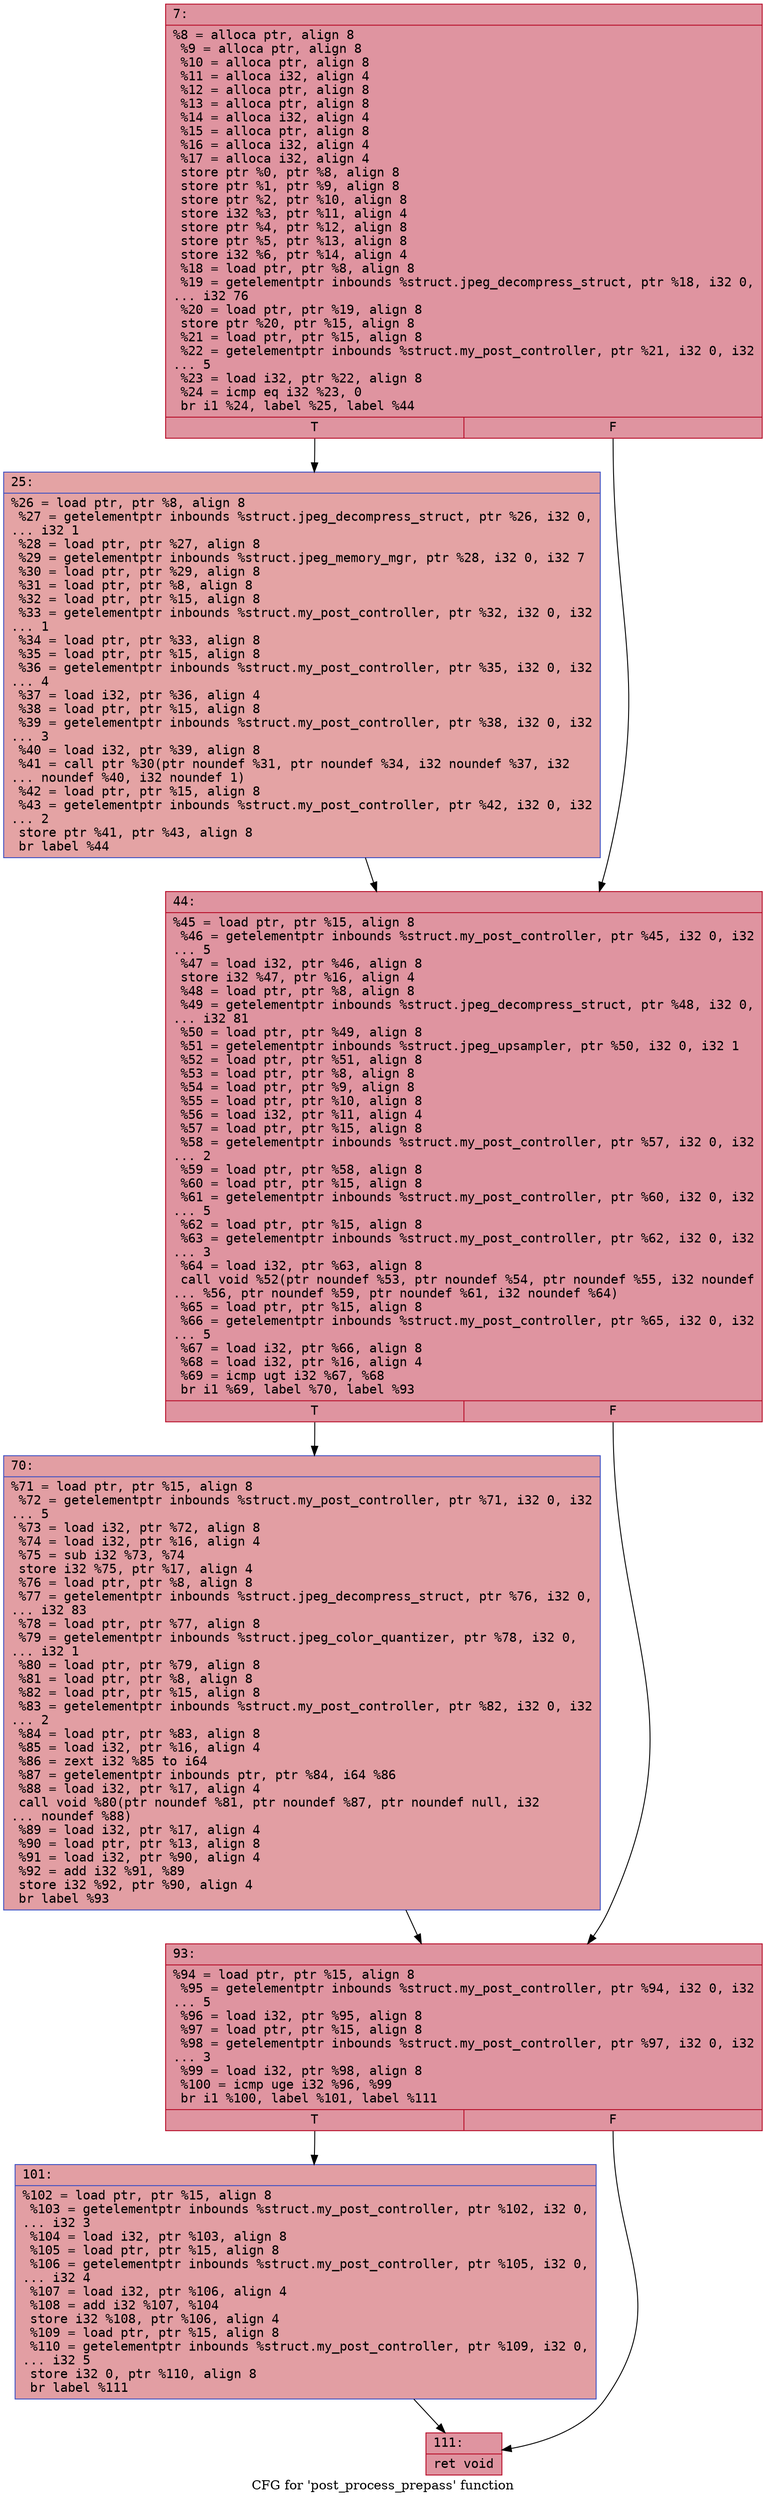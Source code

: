 digraph "CFG for 'post_process_prepass' function" {
	label="CFG for 'post_process_prepass' function";

	Node0x600001d02800 [shape=record,color="#b70d28ff", style=filled, fillcolor="#b70d2870" fontname="Courier",label="{7:\l|  %8 = alloca ptr, align 8\l  %9 = alloca ptr, align 8\l  %10 = alloca ptr, align 8\l  %11 = alloca i32, align 4\l  %12 = alloca ptr, align 8\l  %13 = alloca ptr, align 8\l  %14 = alloca i32, align 4\l  %15 = alloca ptr, align 8\l  %16 = alloca i32, align 4\l  %17 = alloca i32, align 4\l  store ptr %0, ptr %8, align 8\l  store ptr %1, ptr %9, align 8\l  store ptr %2, ptr %10, align 8\l  store i32 %3, ptr %11, align 4\l  store ptr %4, ptr %12, align 8\l  store ptr %5, ptr %13, align 8\l  store i32 %6, ptr %14, align 4\l  %18 = load ptr, ptr %8, align 8\l  %19 = getelementptr inbounds %struct.jpeg_decompress_struct, ptr %18, i32 0,\l... i32 76\l  %20 = load ptr, ptr %19, align 8\l  store ptr %20, ptr %15, align 8\l  %21 = load ptr, ptr %15, align 8\l  %22 = getelementptr inbounds %struct.my_post_controller, ptr %21, i32 0, i32\l... 5\l  %23 = load i32, ptr %22, align 8\l  %24 = icmp eq i32 %23, 0\l  br i1 %24, label %25, label %44\l|{<s0>T|<s1>F}}"];
	Node0x600001d02800:s0 -> Node0x600001d02850[tooltip="7 -> 25\nProbability 37.50%" ];
	Node0x600001d02800:s1 -> Node0x600001d028a0[tooltip="7 -> 44\nProbability 62.50%" ];
	Node0x600001d02850 [shape=record,color="#3d50c3ff", style=filled, fillcolor="#c32e3170" fontname="Courier",label="{25:\l|  %26 = load ptr, ptr %8, align 8\l  %27 = getelementptr inbounds %struct.jpeg_decompress_struct, ptr %26, i32 0,\l... i32 1\l  %28 = load ptr, ptr %27, align 8\l  %29 = getelementptr inbounds %struct.jpeg_memory_mgr, ptr %28, i32 0, i32 7\l  %30 = load ptr, ptr %29, align 8\l  %31 = load ptr, ptr %8, align 8\l  %32 = load ptr, ptr %15, align 8\l  %33 = getelementptr inbounds %struct.my_post_controller, ptr %32, i32 0, i32\l... 1\l  %34 = load ptr, ptr %33, align 8\l  %35 = load ptr, ptr %15, align 8\l  %36 = getelementptr inbounds %struct.my_post_controller, ptr %35, i32 0, i32\l... 4\l  %37 = load i32, ptr %36, align 4\l  %38 = load ptr, ptr %15, align 8\l  %39 = getelementptr inbounds %struct.my_post_controller, ptr %38, i32 0, i32\l... 3\l  %40 = load i32, ptr %39, align 8\l  %41 = call ptr %30(ptr noundef %31, ptr noundef %34, i32 noundef %37, i32\l... noundef %40, i32 noundef 1)\l  %42 = load ptr, ptr %15, align 8\l  %43 = getelementptr inbounds %struct.my_post_controller, ptr %42, i32 0, i32\l... 2\l  store ptr %41, ptr %43, align 8\l  br label %44\l}"];
	Node0x600001d02850 -> Node0x600001d028a0[tooltip="25 -> 44\nProbability 100.00%" ];
	Node0x600001d028a0 [shape=record,color="#b70d28ff", style=filled, fillcolor="#b70d2870" fontname="Courier",label="{44:\l|  %45 = load ptr, ptr %15, align 8\l  %46 = getelementptr inbounds %struct.my_post_controller, ptr %45, i32 0, i32\l... 5\l  %47 = load i32, ptr %46, align 8\l  store i32 %47, ptr %16, align 4\l  %48 = load ptr, ptr %8, align 8\l  %49 = getelementptr inbounds %struct.jpeg_decompress_struct, ptr %48, i32 0,\l... i32 81\l  %50 = load ptr, ptr %49, align 8\l  %51 = getelementptr inbounds %struct.jpeg_upsampler, ptr %50, i32 0, i32 1\l  %52 = load ptr, ptr %51, align 8\l  %53 = load ptr, ptr %8, align 8\l  %54 = load ptr, ptr %9, align 8\l  %55 = load ptr, ptr %10, align 8\l  %56 = load i32, ptr %11, align 4\l  %57 = load ptr, ptr %15, align 8\l  %58 = getelementptr inbounds %struct.my_post_controller, ptr %57, i32 0, i32\l... 2\l  %59 = load ptr, ptr %58, align 8\l  %60 = load ptr, ptr %15, align 8\l  %61 = getelementptr inbounds %struct.my_post_controller, ptr %60, i32 0, i32\l... 5\l  %62 = load ptr, ptr %15, align 8\l  %63 = getelementptr inbounds %struct.my_post_controller, ptr %62, i32 0, i32\l... 3\l  %64 = load i32, ptr %63, align 8\l  call void %52(ptr noundef %53, ptr noundef %54, ptr noundef %55, i32 noundef\l... %56, ptr noundef %59, ptr noundef %61, i32 noundef %64)\l  %65 = load ptr, ptr %15, align 8\l  %66 = getelementptr inbounds %struct.my_post_controller, ptr %65, i32 0, i32\l... 5\l  %67 = load i32, ptr %66, align 8\l  %68 = load i32, ptr %16, align 4\l  %69 = icmp ugt i32 %67, %68\l  br i1 %69, label %70, label %93\l|{<s0>T|<s1>F}}"];
	Node0x600001d028a0:s0 -> Node0x600001d028f0[tooltip="44 -> 70\nProbability 50.00%" ];
	Node0x600001d028a0:s1 -> Node0x600001d02940[tooltip="44 -> 93\nProbability 50.00%" ];
	Node0x600001d028f0 [shape=record,color="#3d50c3ff", style=filled, fillcolor="#be242e70" fontname="Courier",label="{70:\l|  %71 = load ptr, ptr %15, align 8\l  %72 = getelementptr inbounds %struct.my_post_controller, ptr %71, i32 0, i32\l... 5\l  %73 = load i32, ptr %72, align 8\l  %74 = load i32, ptr %16, align 4\l  %75 = sub i32 %73, %74\l  store i32 %75, ptr %17, align 4\l  %76 = load ptr, ptr %8, align 8\l  %77 = getelementptr inbounds %struct.jpeg_decompress_struct, ptr %76, i32 0,\l... i32 83\l  %78 = load ptr, ptr %77, align 8\l  %79 = getelementptr inbounds %struct.jpeg_color_quantizer, ptr %78, i32 0,\l... i32 1\l  %80 = load ptr, ptr %79, align 8\l  %81 = load ptr, ptr %8, align 8\l  %82 = load ptr, ptr %15, align 8\l  %83 = getelementptr inbounds %struct.my_post_controller, ptr %82, i32 0, i32\l... 2\l  %84 = load ptr, ptr %83, align 8\l  %85 = load i32, ptr %16, align 4\l  %86 = zext i32 %85 to i64\l  %87 = getelementptr inbounds ptr, ptr %84, i64 %86\l  %88 = load i32, ptr %17, align 4\l  call void %80(ptr noundef %81, ptr noundef %87, ptr noundef null, i32\l... noundef %88)\l  %89 = load i32, ptr %17, align 4\l  %90 = load ptr, ptr %13, align 8\l  %91 = load i32, ptr %90, align 4\l  %92 = add i32 %91, %89\l  store i32 %92, ptr %90, align 4\l  br label %93\l}"];
	Node0x600001d028f0 -> Node0x600001d02940[tooltip="70 -> 93\nProbability 100.00%" ];
	Node0x600001d02940 [shape=record,color="#b70d28ff", style=filled, fillcolor="#b70d2870" fontname="Courier",label="{93:\l|  %94 = load ptr, ptr %15, align 8\l  %95 = getelementptr inbounds %struct.my_post_controller, ptr %94, i32 0, i32\l... 5\l  %96 = load i32, ptr %95, align 8\l  %97 = load ptr, ptr %15, align 8\l  %98 = getelementptr inbounds %struct.my_post_controller, ptr %97, i32 0, i32\l... 3\l  %99 = load i32, ptr %98, align 8\l  %100 = icmp uge i32 %96, %99\l  br i1 %100, label %101, label %111\l|{<s0>T|<s1>F}}"];
	Node0x600001d02940:s0 -> Node0x600001d02990[tooltip="93 -> 101\nProbability 50.00%" ];
	Node0x600001d02940:s1 -> Node0x600001d029e0[tooltip="93 -> 111\nProbability 50.00%" ];
	Node0x600001d02990 [shape=record,color="#3d50c3ff", style=filled, fillcolor="#be242e70" fontname="Courier",label="{101:\l|  %102 = load ptr, ptr %15, align 8\l  %103 = getelementptr inbounds %struct.my_post_controller, ptr %102, i32 0,\l... i32 3\l  %104 = load i32, ptr %103, align 8\l  %105 = load ptr, ptr %15, align 8\l  %106 = getelementptr inbounds %struct.my_post_controller, ptr %105, i32 0,\l... i32 4\l  %107 = load i32, ptr %106, align 4\l  %108 = add i32 %107, %104\l  store i32 %108, ptr %106, align 4\l  %109 = load ptr, ptr %15, align 8\l  %110 = getelementptr inbounds %struct.my_post_controller, ptr %109, i32 0,\l... i32 5\l  store i32 0, ptr %110, align 8\l  br label %111\l}"];
	Node0x600001d02990 -> Node0x600001d029e0[tooltip="101 -> 111\nProbability 100.00%" ];
	Node0x600001d029e0 [shape=record,color="#b70d28ff", style=filled, fillcolor="#b70d2870" fontname="Courier",label="{111:\l|  ret void\l}"];
}
